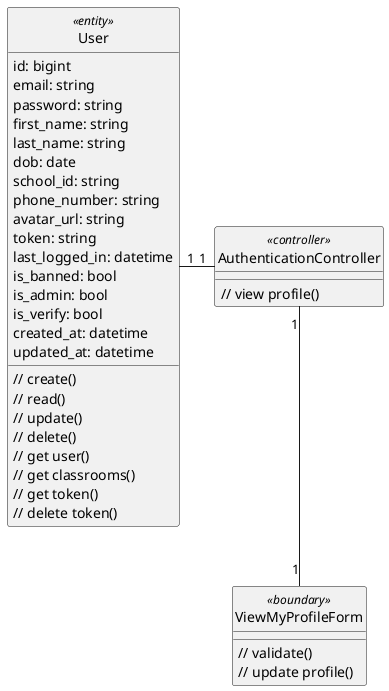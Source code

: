 @startuml login

class User <<entity>> {
    id: bigint
    email: string
    password: string
    first_name: string
    last_name: string
    dob: date
    school_id: string
    phone_number: string
    avatar_url: string
    token: string
    last_logged_in: datetime
    is_banned: bool
    is_admin: bool
    is_verify: bool
    created_at: datetime
    updated_at: datetime

    // create()
    // read()
    // update()
    // delete()
    // get user()
    // get classrooms()
    // get token()
    // delete token()
}

class ViewMyProfileForm <<boundary>> {
    // validate()
    // update profile()
}

class AuthenticationController <<controller>> {
    // view profile()
}

hide User <<entity>> circle
hide ViewMyProfileForm <<boundary>> circle
hide AuthenticationController <<controller>> circle

AuthenticationController "1" -left- "1" User
AuthenticationController "1" -down- "1" ViewMyProfileForm

@enduml
